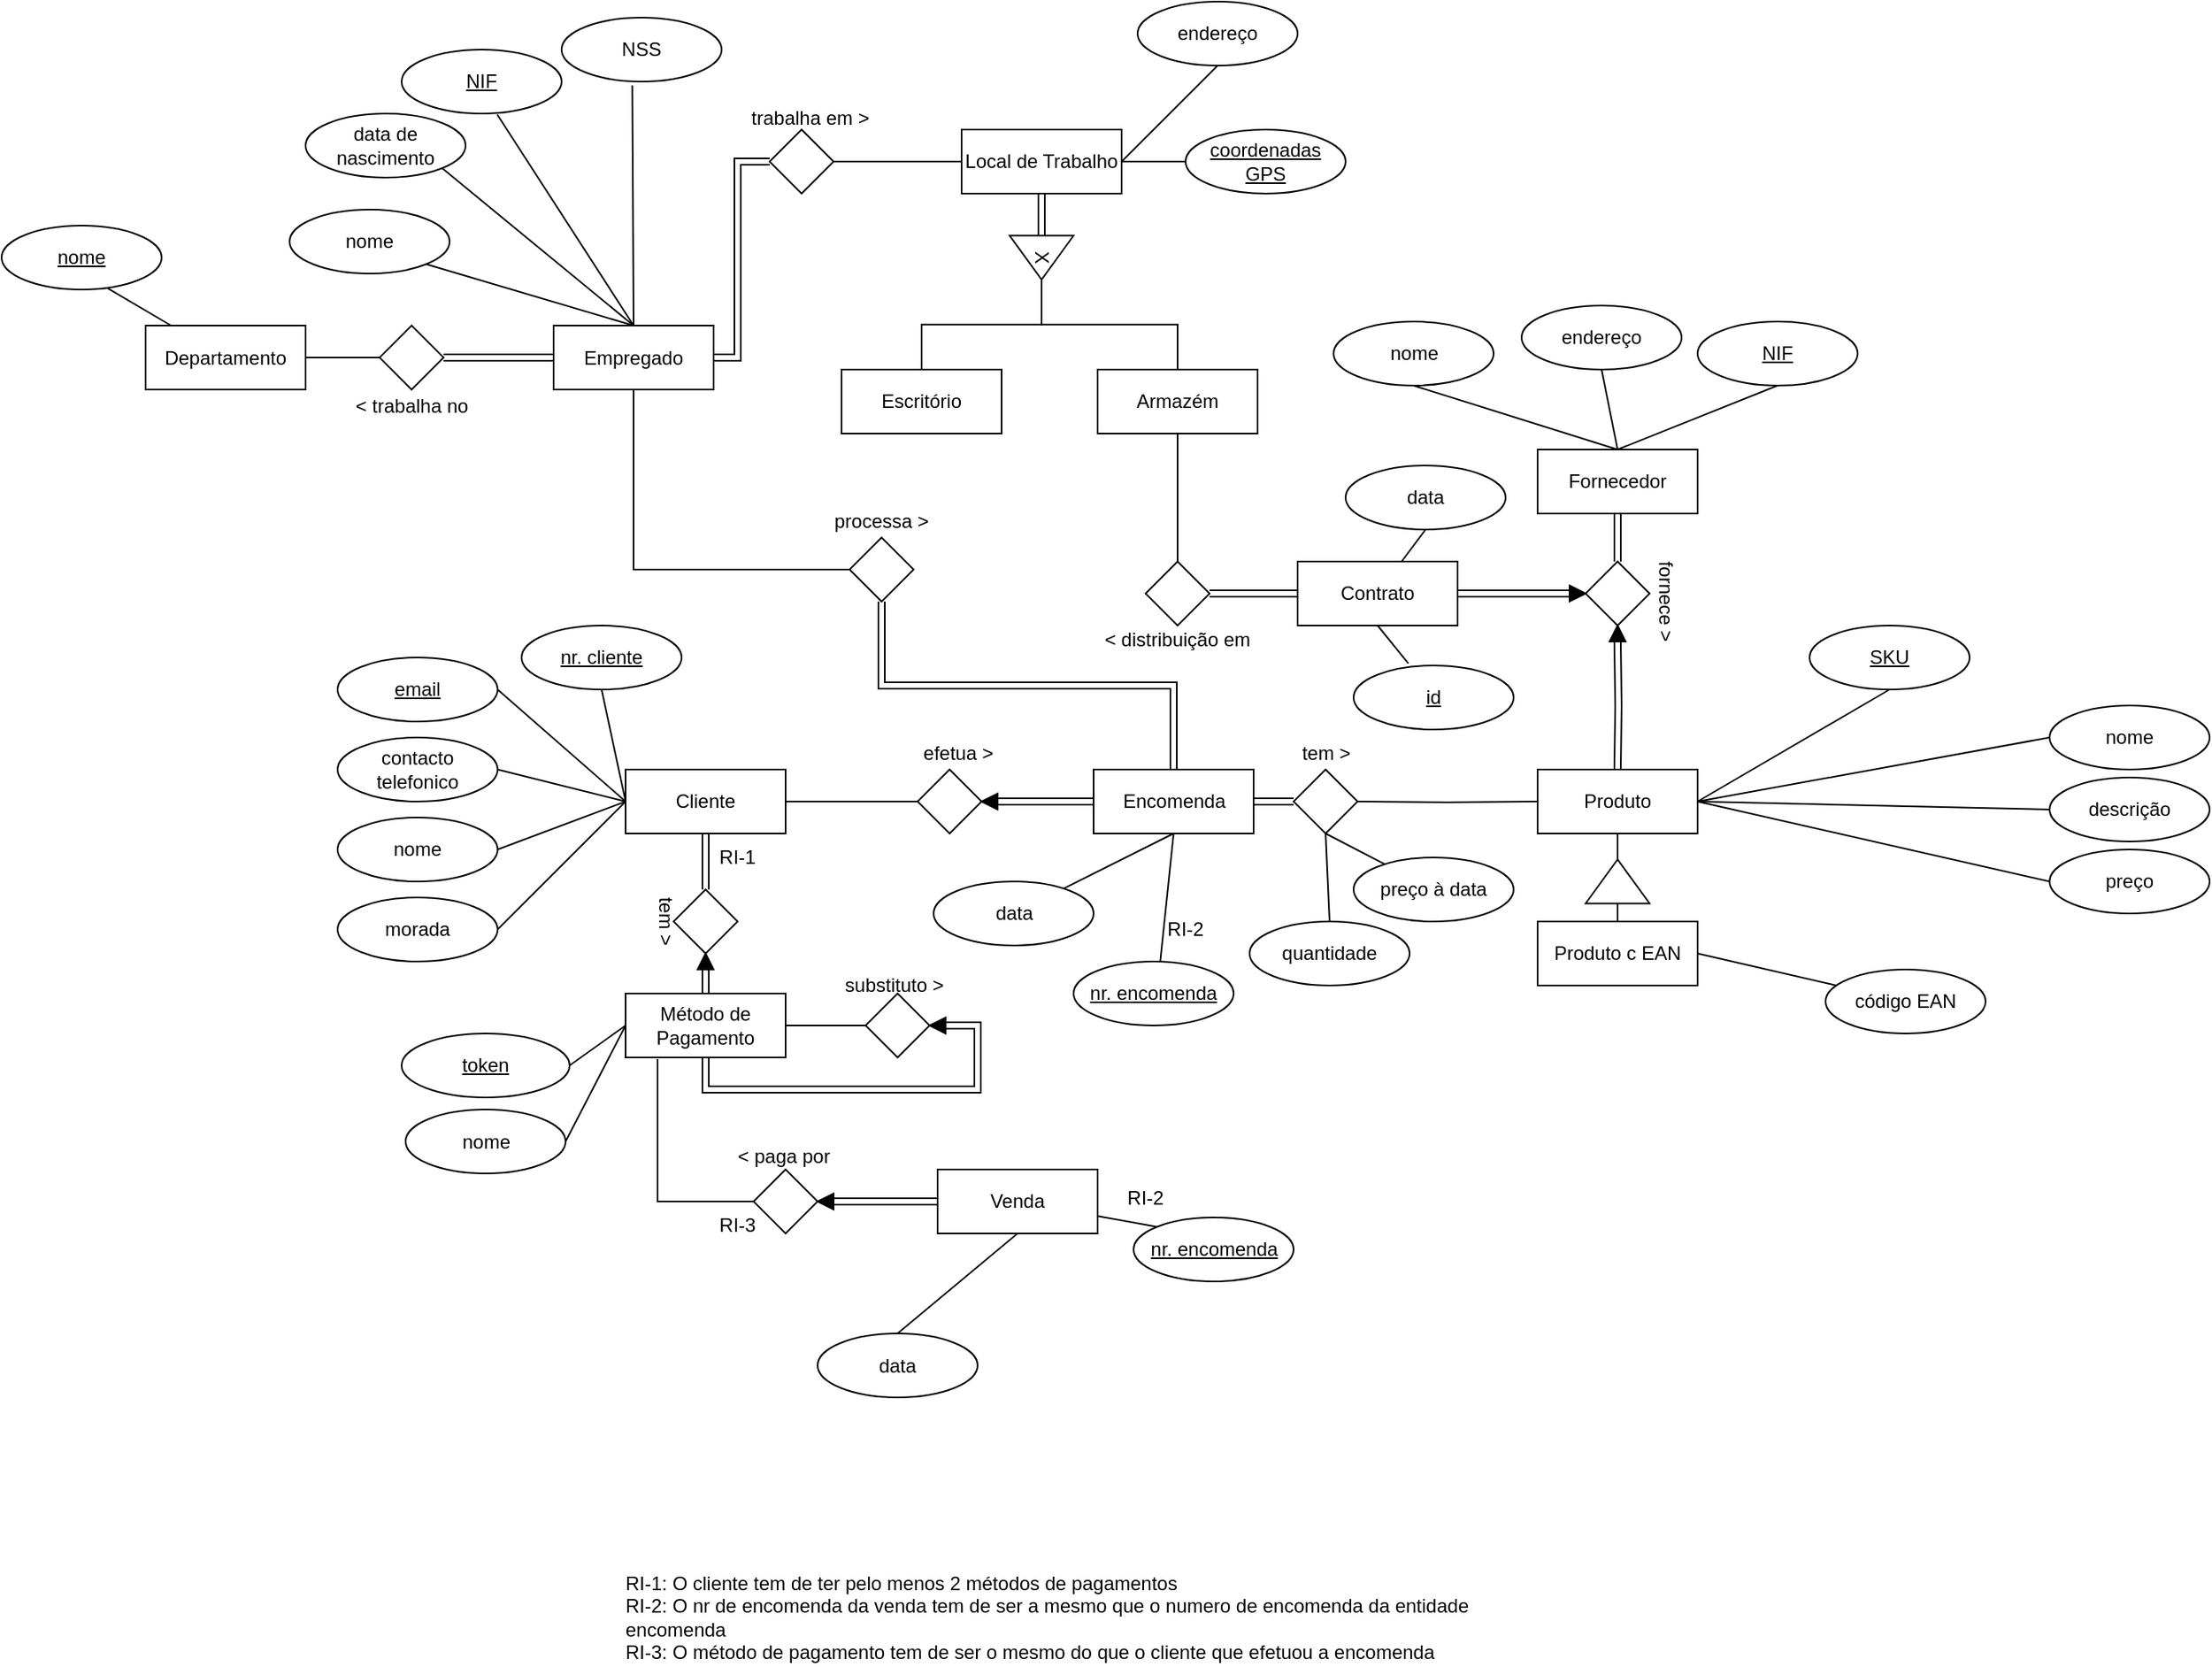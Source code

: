 <mxfile version="21.3.2" type="github">
  <diagram name="Página-1" id="l62qNimK03wMlFnZiS1j">
    <mxGraphModel dx="896" dy="475" grid="1" gridSize="10" guides="1" tooltips="1" connect="1" arrows="1" fold="1" page="1" pageScale="1" pageWidth="827" pageHeight="1169" math="0" shadow="0">
      <root>
        <mxCell id="0" />
        <mxCell id="1" parent="0" />
        <mxCell id="CQIqNrCBQcW07fa6mjqG-1" style="edgeStyle=orthogonalEdgeStyle;rounded=0;orthogonalLoop=1;jettySize=auto;html=1;exitX=1;exitY=0.5;exitDx=0;exitDy=0;entryX=0;entryY=0.5;entryDx=0;entryDy=0;endArrow=none;endFill=0;" parent="1" source="CQIqNrCBQcW07fa6mjqG-3" target="CQIqNrCBQcW07fa6mjqG-87" edge="1">
          <mxGeometry relative="1" as="geometry">
            <mxPoint x="962.5" y="820" as="sourcePoint" />
          </mxGeometry>
        </mxCell>
        <mxCell id="CQIqNrCBQcW07fa6mjqG-2" style="edgeStyle=orthogonalEdgeStyle;rounded=0;orthogonalLoop=1;jettySize=auto;html=1;exitX=0.5;exitY=1;exitDx=0;exitDy=0;entryX=0.5;entryY=0;entryDx=0;entryDy=0;shape=link;" parent="1" source="CQIqNrCBQcW07fa6mjqG-3" target="CQIqNrCBQcW07fa6mjqG-60" edge="1">
          <mxGeometry relative="1" as="geometry" />
        </mxCell>
        <mxCell id="CQIqNrCBQcW07fa6mjqG-3" value="Cliente" style="whiteSpace=wrap;html=1;align=center;" parent="1" vertex="1">
          <mxGeometry x="760" y="800" width="100" height="40" as="geometry" />
        </mxCell>
        <mxCell id="CQIqNrCBQcW07fa6mjqG-4" style="edgeStyle=orthogonalEdgeStyle;rounded=0;orthogonalLoop=1;jettySize=auto;html=1;exitX=1;exitY=0.5;exitDx=0;exitDy=0;entryX=0;entryY=0.5;entryDx=0;entryDy=0;shape=link;" parent="1" source="CQIqNrCBQcW07fa6mjqG-9" target="CQIqNrCBQcW07fa6mjqG-58" edge="1">
          <mxGeometry relative="1" as="geometry" />
        </mxCell>
        <mxCell id="CQIqNrCBQcW07fa6mjqG-5" style="edgeStyle=orthogonalEdgeStyle;rounded=0;orthogonalLoop=1;jettySize=auto;html=1;exitX=0;exitY=0.5;exitDx=0;exitDy=0;entryX=0;entryY=0.5;entryDx=0;entryDy=0;shape=link;" parent="1" source="CQIqNrCBQcW07fa6mjqG-9" target="CQIqNrCBQcW07fa6mjqG-88" edge="1">
          <mxGeometry relative="1" as="geometry">
            <mxPoint x="1035" y="820" as="targetPoint" />
            <Array as="points" />
          </mxGeometry>
        </mxCell>
        <mxCell id="CQIqNrCBQcW07fa6mjqG-6" style="rounded=0;orthogonalLoop=1;jettySize=auto;html=1;exitX=0.5;exitY=1;exitDx=0;exitDy=0;endArrow=none;endFill=0;" parent="1" source="CQIqNrCBQcW07fa6mjqG-9" target="CQIqNrCBQcW07fa6mjqG-62" edge="1">
          <mxGeometry relative="1" as="geometry" />
        </mxCell>
        <mxCell id="CQIqNrCBQcW07fa6mjqG-7" style="rounded=0;orthogonalLoop=1;jettySize=auto;html=1;exitX=0.5;exitY=1;exitDx=0;exitDy=0;entryX=0.5;entryY=1;entryDx=0;entryDy=0;endArrow=none;endFill=0;" parent="1" source="CQIqNrCBQcW07fa6mjqG-9" target="CQIqNrCBQcW07fa6mjqG-63" edge="1">
          <mxGeometry relative="1" as="geometry" />
        </mxCell>
        <mxCell id="CQIqNrCBQcW07fa6mjqG-8" style="edgeStyle=orthogonalEdgeStyle;rounded=0;orthogonalLoop=1;jettySize=auto;html=1;exitX=0.5;exitY=0;exitDx=0;exitDy=0;entryX=0.5;entryY=1;entryDx=0;entryDy=0;shape=link;" parent="1" source="CQIqNrCBQcW07fa6mjqG-9" target="CQIqNrCBQcW07fa6mjqG-120" edge="1">
          <mxGeometry relative="1" as="geometry" />
        </mxCell>
        <mxCell id="CQIqNrCBQcW07fa6mjqG-9" value="Encomenda" style="whiteSpace=wrap;html=1;align=center;" parent="1" vertex="1">
          <mxGeometry x="1052.5" y="800" width="100" height="40" as="geometry" />
        </mxCell>
        <mxCell id="CQIqNrCBQcW07fa6mjqG-10" style="edgeStyle=orthogonalEdgeStyle;rounded=0;orthogonalLoop=1;jettySize=auto;html=1;exitX=0;exitY=0.5;exitDx=0;exitDy=0;entryX=1;entryY=0.5;entryDx=0;entryDy=0;endArrow=none;endFill=0;" parent="1" target="CQIqNrCBQcW07fa6mjqG-58" edge="1">
          <mxGeometry relative="1" as="geometry">
            <mxPoint x="1330" y="820" as="sourcePoint" />
          </mxGeometry>
        </mxCell>
        <mxCell id="CQIqNrCBQcW07fa6mjqG-11" style="rounded=0;orthogonalLoop=1;jettySize=auto;html=1;exitX=1;exitY=0.5;exitDx=0;exitDy=0;entryX=0.5;entryY=1;entryDx=0;entryDy=0;endArrow=none;endFill=0;" parent="1" target="qSjn7Z4JYfMw7OIyF1rp-1" edge="1">
          <mxGeometry relative="1" as="geometry">
            <mxPoint x="1540" y="750" as="targetPoint" />
            <mxPoint x="1430" y="820" as="sourcePoint" />
          </mxGeometry>
        </mxCell>
        <mxCell id="CQIqNrCBQcW07fa6mjqG-13" style="edgeStyle=orthogonalEdgeStyle;rounded=0;orthogonalLoop=1;jettySize=auto;html=1;exitX=1;exitY=0.5;exitDx=0;exitDy=0;endArrow=none;endFill=0;" parent="1" source="CQIqNrCBQcW07fa6mjqG-17" target="CQIqNrCBQcW07fa6mjqG-18" edge="1">
          <mxGeometry relative="1" as="geometry" />
        </mxCell>
        <mxCell id="CQIqNrCBQcW07fa6mjqG-14" style="edgeStyle=orthogonalEdgeStyle;rounded=0;orthogonalLoop=1;jettySize=auto;html=1;exitX=0.5;exitY=1;exitDx=0;exitDy=0;entryX=0;entryY=0.5;entryDx=0;entryDy=0;endArrow=none;endFill=0;shape=link;" parent="1" source="CQIqNrCBQcW07fa6mjqG-17" target="CQIqNrCBQcW07fa6mjqG-35" edge="1">
          <mxGeometry relative="1" as="geometry" />
        </mxCell>
        <mxCell id="CQIqNrCBQcW07fa6mjqG-15" style="rounded=0;orthogonalLoop=1;jettySize=auto;html=1;exitX=0;exitY=0.5;exitDx=0;exitDy=0;entryX=1;entryY=0.5;entryDx=0;entryDy=0;endArrow=none;endFill=0;" parent="1" source="CQIqNrCBQcW07fa6mjqG-17" target="CQIqNrCBQcW07fa6mjqG-76" edge="1">
          <mxGeometry relative="1" as="geometry" />
        </mxCell>
        <mxCell id="CQIqNrCBQcW07fa6mjqG-16" style="edgeStyle=orthogonalEdgeStyle;rounded=0;orthogonalLoop=1;jettySize=auto;html=1;exitX=0.5;exitY=0;exitDx=0;exitDy=0;entryX=0;entryY=0.5;entryDx=0;entryDy=0;endArrow=none;endFill=0;shape=link;" parent="1" source="CQIqNrCBQcW07fa6mjqG-17" target="CQIqNrCBQcW07fa6mjqG-36" edge="1">
          <mxGeometry relative="1" as="geometry" />
        </mxCell>
        <mxCell id="CQIqNrCBQcW07fa6mjqG-17" value="Método de Pagamento" style="whiteSpace=wrap;html=1;align=center;" parent="1" vertex="1">
          <mxGeometry x="760" y="940" width="100" height="40" as="geometry" />
        </mxCell>
        <mxCell id="CQIqNrCBQcW07fa6mjqG-18" value="" style="shape=rhombus;perimeter=rhombusPerimeter;whiteSpace=wrap;html=1;align=center;" parent="1" vertex="1">
          <mxGeometry x="910" y="940" width="40" height="40" as="geometry" />
        </mxCell>
        <mxCell id="CQIqNrCBQcW07fa6mjqG-31" value="&lt;div style=&quot;&quot;&gt;&lt;span style=&quot;background-color: initial;&quot;&gt;RI-1: O cliente tem de ter pelo menos 2 métodos de pagamentos&lt;/span&gt;&lt;/div&gt;RI-2: O nr de encomenda da venda tem de ser a mesmo que o numero de encomenda da entidade encomenda&lt;br&gt;&lt;span style=&quot;background-color: initial;&quot;&gt;RI-3: O método de pagamento tem de ser o mesmo do que o cliente que efetuou a encomenda&lt;/span&gt;" style="text;html=1;strokeColor=none;fillColor=none;align=left;verticalAlign=middle;whiteSpace=wrap;rounded=0;" parent="1" vertex="1">
          <mxGeometry x="757.5" y="1300" width="572.5" height="60" as="geometry" />
        </mxCell>
        <mxCell id="CQIqNrCBQcW07fa6mjqG-32" value="RI-2" style="text;html=1;strokeColor=none;fillColor=none;align=center;verticalAlign=middle;whiteSpace=wrap;rounded=0;" parent="1" vertex="1">
          <mxGeometry x="1055" y="1052.5" width="60" height="30" as="geometry" />
        </mxCell>
        <mxCell id="CQIqNrCBQcW07fa6mjqG-33" value="RI-1" style="text;html=1;strokeColor=none;fillColor=none;align=center;verticalAlign=middle;whiteSpace=wrap;rounded=0;" parent="1" vertex="1">
          <mxGeometry x="800" y="840" width="60" height="30" as="geometry" />
        </mxCell>
        <mxCell id="CQIqNrCBQcW07fa6mjqG-34" value="substituto &amp;gt;" style="text;html=1;strokeColor=none;fillColor=none;align=center;verticalAlign=middle;whiteSpace=wrap;rounded=0;" parent="1" vertex="1">
          <mxGeometry x="892.5" y="920" width="70" height="30" as="geometry" />
        </mxCell>
        <mxCell id="CQIqNrCBQcW07fa6mjqG-35" value="" style="triangle;whiteSpace=wrap;html=1;fillStyle=solid;fillColor=#030303;rotation=-180;" parent="1" vertex="1">
          <mxGeometry x="950" y="955" width="10" height="10" as="geometry" />
        </mxCell>
        <mxCell id="CQIqNrCBQcW07fa6mjqG-36" value="" style="triangle;whiteSpace=wrap;html=1;fillStyle=solid;fillColor=#030303;rotation=-90;" parent="1" vertex="1">
          <mxGeometry x="805" y="915" width="10" height="10" as="geometry" />
        </mxCell>
        <mxCell id="CQIqNrCBQcW07fa6mjqG-52" value="" style="triangle;whiteSpace=wrap;html=1;fillStyle=solid;fillColor=#030303;rotation=-90;" parent="1" vertex="1">
          <mxGeometry x="1375" y="710" width="10" height="10" as="geometry" />
        </mxCell>
        <mxCell id="CQIqNrCBQcW07fa6mjqG-53" style="edgeStyle=orthogonalEdgeStyle;rounded=0;orthogonalLoop=1;jettySize=auto;html=1;exitX=0;exitY=0.5;exitDx=0;exitDy=0;endArrow=none;endFill=0;" parent="1" source="CQIqNrCBQcW07fa6mjqG-54" edge="1">
          <mxGeometry relative="1" as="geometry">
            <mxPoint x="780" y="981" as="targetPoint" />
            <Array as="points">
              <mxPoint x="840" y="1070" />
              <mxPoint x="780" y="1070" />
            </Array>
          </mxGeometry>
        </mxCell>
        <mxCell id="CQIqNrCBQcW07fa6mjqG-54" value="" style="shape=rhombus;perimeter=rhombusPerimeter;whiteSpace=wrap;html=1;align=center;" parent="1" vertex="1">
          <mxGeometry x="840" y="1050" width="40" height="40" as="geometry" />
        </mxCell>
        <mxCell id="CQIqNrCBQcW07fa6mjqG-55" value="&amp;lt; paga por" style="text;html=1;strokeColor=none;fillColor=none;align=center;verticalAlign=middle;whiteSpace=wrap;rounded=0;" parent="1" vertex="1">
          <mxGeometry x="824" y="1027" width="70" height="30" as="geometry" />
        </mxCell>
        <mxCell id="CQIqNrCBQcW07fa6mjqG-56" style="rounded=0;orthogonalLoop=1;jettySize=auto;html=1;exitX=0.5;exitY=1;exitDx=0;exitDy=0;entryX=0.5;entryY=0;entryDx=0;entryDy=0;endArrow=none;endFill=0;" parent="1" source="CQIqNrCBQcW07fa6mjqG-58" target="CQIqNrCBQcW07fa6mjqG-77" edge="1">
          <mxGeometry relative="1" as="geometry" />
        </mxCell>
        <mxCell id="CQIqNrCBQcW07fa6mjqG-57" style="rounded=0;orthogonalLoop=1;jettySize=auto;html=1;exitX=0.5;exitY=1;exitDx=0;exitDy=0;endArrow=none;endFill=0;" parent="1" source="CQIqNrCBQcW07fa6mjqG-58" target="CQIqNrCBQcW07fa6mjqG-139" edge="1">
          <mxGeometry relative="1" as="geometry" />
        </mxCell>
        <mxCell id="CQIqNrCBQcW07fa6mjqG-58" value="" style="shape=rhombus;perimeter=rhombusPerimeter;whiteSpace=wrap;html=1;align=center;" parent="1" vertex="1">
          <mxGeometry x="1177.5" y="800" width="40" height="40" as="geometry" />
        </mxCell>
        <mxCell id="CQIqNrCBQcW07fa6mjqG-59" value="tem &amp;gt;" style="text;html=1;strokeColor=none;fillColor=none;align=center;verticalAlign=middle;whiteSpace=wrap;rounded=0;" parent="1" vertex="1">
          <mxGeometry x="1162.5" y="775" width="70" height="30" as="geometry" />
        </mxCell>
        <mxCell id="CQIqNrCBQcW07fa6mjqG-60" value="" style="shape=rhombus;perimeter=rhombusPerimeter;whiteSpace=wrap;html=1;align=center;" parent="1" vertex="1">
          <mxGeometry x="790" y="875" width="40" height="40" as="geometry" />
        </mxCell>
        <mxCell id="CQIqNrCBQcW07fa6mjqG-61" value="tem &amp;gt;" style="text;html=1;strokeColor=none;fillColor=none;align=center;verticalAlign=middle;whiteSpace=wrap;rounded=0;rotation=90;" parent="1" vertex="1">
          <mxGeometry x="760" y="880" width="50" height="30" as="geometry" />
        </mxCell>
        <mxCell id="CQIqNrCBQcW07fa6mjqG-62" value="data" style="ellipse;whiteSpace=wrap;html=1;align=center;" parent="1" vertex="1">
          <mxGeometry x="952.5" y="870" width="100" height="40" as="geometry" />
        </mxCell>
        <mxCell id="CQIqNrCBQcW07fa6mjqG-63" value="nr. encomenda" style="ellipse;whiteSpace=wrap;html=1;align=center;fontStyle=4" parent="1" vertex="1">
          <mxGeometry x="1040" y="920" width="100" height="40" as="geometry" />
        </mxCell>
        <mxCell id="CQIqNrCBQcW07fa6mjqG-64" style="rounded=0;orthogonalLoop=1;jettySize=auto;html=1;exitX=1;exitY=0.5;exitDx=0;exitDy=0;entryX=0;entryY=0.5;entryDx=0;entryDy=0;endArrow=none;endFill=0;" parent="1" source="CQIqNrCBQcW07fa6mjqG-65" target="CQIqNrCBQcW07fa6mjqG-3" edge="1">
          <mxGeometry relative="1" as="geometry" />
        </mxCell>
        <mxCell id="CQIqNrCBQcW07fa6mjqG-65" value="contacto telefonico" style="ellipse;whiteSpace=wrap;html=1;align=center;" parent="1" vertex="1">
          <mxGeometry x="580" y="780" width="100" height="40" as="geometry" />
        </mxCell>
        <mxCell id="CQIqNrCBQcW07fa6mjqG-66" style="rounded=0;orthogonalLoop=1;jettySize=auto;html=1;exitX=1;exitY=0.5;exitDx=0;exitDy=0;entryX=0;entryY=0.5;entryDx=0;entryDy=0;endArrow=none;endFill=0;" parent="1" source="CQIqNrCBQcW07fa6mjqG-67" target="CQIqNrCBQcW07fa6mjqG-3" edge="1">
          <mxGeometry relative="1" as="geometry" />
        </mxCell>
        <mxCell id="CQIqNrCBQcW07fa6mjqG-67" value="nome" style="ellipse;whiteSpace=wrap;html=1;align=center;" parent="1" vertex="1">
          <mxGeometry x="580" y="830" width="100" height="40" as="geometry" />
        </mxCell>
        <mxCell id="CQIqNrCBQcW07fa6mjqG-68" style="rounded=0;orthogonalLoop=1;jettySize=auto;html=1;exitX=1;exitY=0.5;exitDx=0;exitDy=0;entryX=0;entryY=0.5;entryDx=0;entryDy=0;endArrow=none;endFill=0;" parent="1" source="CQIqNrCBQcW07fa6mjqG-69" target="CQIqNrCBQcW07fa6mjqG-3" edge="1">
          <mxGeometry relative="1" as="geometry" />
        </mxCell>
        <mxCell id="CQIqNrCBQcW07fa6mjqG-69" value="morada" style="ellipse;whiteSpace=wrap;html=1;align=center;" parent="1" vertex="1">
          <mxGeometry x="580" y="880" width="100" height="40" as="geometry" />
        </mxCell>
        <mxCell id="CQIqNrCBQcW07fa6mjqG-70" style="rounded=0;orthogonalLoop=1;jettySize=auto;html=1;exitX=1;exitY=0.5;exitDx=0;exitDy=0;endArrow=none;endFill=0;" parent="1" source="CQIqNrCBQcW07fa6mjqG-71" edge="1">
          <mxGeometry relative="1" as="geometry">
            <mxPoint x="760" y="820" as="targetPoint" />
          </mxGeometry>
        </mxCell>
        <mxCell id="CQIqNrCBQcW07fa6mjqG-71" value="email" style="ellipse;whiteSpace=wrap;html=1;align=center;fontStyle=4;" parent="1" vertex="1">
          <mxGeometry x="580" y="730" width="100" height="40" as="geometry" />
        </mxCell>
        <mxCell id="CQIqNrCBQcW07fa6mjqG-72" style="rounded=0;orthogonalLoop=1;jettySize=auto;html=1;exitX=0.5;exitY=1;exitDx=0;exitDy=0;endArrow=none;endFill=0;" parent="1" source="CQIqNrCBQcW07fa6mjqG-73" edge="1">
          <mxGeometry relative="1" as="geometry">
            <mxPoint x="760" y="820" as="targetPoint" />
          </mxGeometry>
        </mxCell>
        <mxCell id="CQIqNrCBQcW07fa6mjqG-73" value="nr. cliente" style="ellipse;whiteSpace=wrap;html=1;align=center;fontStyle=4;" parent="1" vertex="1">
          <mxGeometry x="695" y="710" width="100" height="40" as="geometry" />
        </mxCell>
        <mxCell id="CQIqNrCBQcW07fa6mjqG-74" style="rounded=0;orthogonalLoop=1;jettySize=auto;html=1;exitX=1;exitY=0.5;exitDx=0;exitDy=0;entryX=0;entryY=0.5;entryDx=0;entryDy=0;endArrow=none;endFill=0;" parent="1" source="CQIqNrCBQcW07fa6mjqG-75" target="CQIqNrCBQcW07fa6mjqG-17" edge="1">
          <mxGeometry relative="1" as="geometry" />
        </mxCell>
        <mxCell id="CQIqNrCBQcW07fa6mjqG-75" value="token" style="ellipse;whiteSpace=wrap;html=1;align=center;fontStyle=4" parent="1" vertex="1">
          <mxGeometry x="620" y="965" width="105" height="40" as="geometry" />
        </mxCell>
        <mxCell id="CQIqNrCBQcW07fa6mjqG-76" value="nome" style="ellipse;whiteSpace=wrap;html=1;align=center;fontStyle=0;" parent="1" vertex="1">
          <mxGeometry x="622.5" y="1012.5" width="100" height="40" as="geometry" />
        </mxCell>
        <mxCell id="CQIqNrCBQcW07fa6mjqG-77" value="quantidade" style="ellipse;whiteSpace=wrap;html=1;align=center;" parent="1" vertex="1">
          <mxGeometry x="1150" y="895" width="100" height="40" as="geometry" />
        </mxCell>
        <mxCell id="CQIqNrCBQcW07fa6mjqG-78" style="edgeStyle=orthogonalEdgeStyle;rounded=0;orthogonalLoop=1;jettySize=auto;html=1;exitX=0;exitY=0.5;exitDx=0;exitDy=0;entryX=0;entryY=0.5;entryDx=0;entryDy=0;endArrow=none;endFill=0;shape=link;" parent="1" source="CQIqNrCBQcW07fa6mjqG-79" target="CQIqNrCBQcW07fa6mjqG-82" edge="1">
          <mxGeometry relative="1" as="geometry" />
        </mxCell>
        <mxCell id="CQIqNrCBQcW07fa6mjqG-79" value="Venda" style="whiteSpace=wrap;html=1;align=center;" parent="1" vertex="1">
          <mxGeometry x="955" y="1050" width="100" height="40" as="geometry" />
        </mxCell>
        <mxCell id="CQIqNrCBQcW07fa6mjqG-80" style="rounded=0;orthogonalLoop=1;jettySize=auto;html=1;exitX=0.5;exitY=0;exitDx=0;exitDy=0;entryX=0.5;entryY=1;entryDx=0;entryDy=0;endArrow=none;endFill=0;" parent="1" source="CQIqNrCBQcW07fa6mjqG-81" target="CQIqNrCBQcW07fa6mjqG-79" edge="1">
          <mxGeometry relative="1" as="geometry" />
        </mxCell>
        <mxCell id="CQIqNrCBQcW07fa6mjqG-81" value="data" style="ellipse;whiteSpace=wrap;html=1;align=center;" parent="1" vertex="1">
          <mxGeometry x="880" y="1152.5" width="100" height="40" as="geometry" />
        </mxCell>
        <mxCell id="CQIqNrCBQcW07fa6mjqG-82" value="" style="triangle;whiteSpace=wrap;html=1;fillStyle=solid;fillColor=#030303;rotation=-180;" parent="1" vertex="1">
          <mxGeometry x="880" y="1065" width="10" height="10" as="geometry" />
        </mxCell>
        <mxCell id="CQIqNrCBQcW07fa6mjqG-83" value="RI-3" style="text;html=1;strokeColor=none;fillColor=none;align=center;verticalAlign=middle;whiteSpace=wrap;rounded=0;" parent="1" vertex="1">
          <mxGeometry x="800" y="1070" width="60" height="30" as="geometry" />
        </mxCell>
        <mxCell id="CQIqNrCBQcW07fa6mjqG-84" value="" style="group" parent="1" vertex="1" connectable="0">
          <mxGeometry x="932.5" y="775" width="70" height="65" as="geometry" />
        </mxCell>
        <mxCell id="CQIqNrCBQcW07fa6mjqG-85" value="efetua &amp;gt;" style="text;html=1;strokeColor=none;fillColor=none;align=center;verticalAlign=middle;whiteSpace=wrap;rounded=0;" parent="CQIqNrCBQcW07fa6mjqG-84" vertex="1">
          <mxGeometry width="70" height="30" as="geometry" />
        </mxCell>
        <mxCell id="CQIqNrCBQcW07fa6mjqG-86" value="" style="group" parent="CQIqNrCBQcW07fa6mjqG-84" vertex="1" connectable="0">
          <mxGeometry x="10" y="25" width="50" height="40" as="geometry" />
        </mxCell>
        <mxCell id="CQIqNrCBQcW07fa6mjqG-87" value="" style="shape=rhombus;perimeter=rhombusPerimeter;whiteSpace=wrap;html=1;align=center;" parent="CQIqNrCBQcW07fa6mjqG-86" vertex="1">
          <mxGeometry width="40" height="40" as="geometry" />
        </mxCell>
        <mxCell id="CQIqNrCBQcW07fa6mjqG-88" value="" style="triangle;whiteSpace=wrap;html=1;fillStyle=solid;fillColor=#030303;rotation=-180;" parent="CQIqNrCBQcW07fa6mjqG-86" vertex="1">
          <mxGeometry x="40" y="15" width="10" height="10" as="geometry" />
        </mxCell>
        <mxCell id="CQIqNrCBQcW07fa6mjqG-119" value="" style="group" parent="1" vertex="1" connectable="0">
          <mxGeometry x="885" y="630" width="70" height="65" as="geometry" />
        </mxCell>
        <mxCell id="CQIqNrCBQcW07fa6mjqG-120" value="" style="shape=rhombus;perimeter=rhombusPerimeter;whiteSpace=wrap;html=1;align=center;" parent="CQIqNrCBQcW07fa6mjqG-119" vertex="1">
          <mxGeometry x="15" y="25" width="40" height="40" as="geometry" />
        </mxCell>
        <mxCell id="CQIqNrCBQcW07fa6mjqG-121" value="processa &amp;gt;" style="text;html=1;strokeColor=none;fillColor=none;align=center;verticalAlign=middle;whiteSpace=wrap;rounded=0;" parent="CQIqNrCBQcW07fa6mjqG-119" vertex="1">
          <mxGeometry width="70" height="30" as="geometry" />
        </mxCell>
        <mxCell id="CQIqNrCBQcW07fa6mjqG-122" value="" style="group" parent="1" vertex="1" connectable="0">
          <mxGeometry x="591.25" y="520" width="77.5" height="67.5" as="geometry" />
        </mxCell>
        <mxCell id="CQIqNrCBQcW07fa6mjqG-123" value="" style="shape=rhombus;perimeter=rhombusPerimeter;whiteSpace=wrap;html=1;align=center;" parent="CQIqNrCBQcW07fa6mjqG-122" vertex="1">
          <mxGeometry x="15" y="2.5" width="40" height="40" as="geometry" />
        </mxCell>
        <mxCell id="CQIqNrCBQcW07fa6mjqG-124" value="&amp;lt; trabalha no" style="text;html=1;strokeColor=none;fillColor=none;align=center;verticalAlign=middle;whiteSpace=wrap;rounded=0;" parent="CQIqNrCBQcW07fa6mjqG-122" vertex="1">
          <mxGeometry x="-7.5" y="37.5" width="85" height="30" as="geometry" />
        </mxCell>
        <mxCell id="CQIqNrCBQcW07fa6mjqG-128" style="rounded=0;orthogonalLoop=1;jettySize=auto;html=1;exitX=0;exitY=0.5;exitDx=0;exitDy=0;entryX=1;entryY=0.5;entryDx=0;entryDy=0;endArrow=none;endFill=0;" parent="1" source="CQIqNrCBQcW07fa6mjqG-129" edge="1">
          <mxGeometry relative="1" as="geometry">
            <mxPoint x="1430" y="820" as="targetPoint" />
          </mxGeometry>
        </mxCell>
        <mxCell id="CQIqNrCBQcW07fa6mjqG-129" value="nome" style="ellipse;whiteSpace=wrap;html=1;align=center;" parent="1" vertex="1">
          <mxGeometry x="1650" y="760" width="100" height="40" as="geometry" />
        </mxCell>
        <mxCell id="CQIqNrCBQcW07fa6mjqG-130" style="rounded=0;orthogonalLoop=1;jettySize=auto;html=1;exitX=0;exitY=0.5;exitDx=0;exitDy=0;entryX=1;entryY=0.5;entryDx=0;entryDy=0;endArrow=none;endFill=0;" parent="1" source="CQIqNrCBQcW07fa6mjqG-131" edge="1">
          <mxGeometry relative="1" as="geometry">
            <mxPoint x="1430" y="820" as="targetPoint" />
          </mxGeometry>
        </mxCell>
        <mxCell id="CQIqNrCBQcW07fa6mjqG-131" value="descrição" style="ellipse;whiteSpace=wrap;html=1;align=center;" parent="1" vertex="1">
          <mxGeometry x="1650" y="805" width="100" height="40" as="geometry" />
        </mxCell>
        <mxCell id="CQIqNrCBQcW07fa6mjqG-132" style="rounded=0;orthogonalLoop=1;jettySize=auto;html=1;exitX=0;exitY=0.5;exitDx=0;exitDy=0;entryX=1;entryY=0.5;entryDx=0;entryDy=0;endArrow=none;endFill=0;" parent="1" source="CQIqNrCBQcW07fa6mjqG-133" edge="1">
          <mxGeometry relative="1" as="geometry">
            <mxPoint x="1430" y="820" as="targetPoint" />
          </mxGeometry>
        </mxCell>
        <mxCell id="CQIqNrCBQcW07fa6mjqG-133" value="preço" style="ellipse;whiteSpace=wrap;html=1;align=center;" parent="1" vertex="1">
          <mxGeometry x="1650" y="850" width="100" height="40" as="geometry" />
        </mxCell>
        <mxCell id="CQIqNrCBQcW07fa6mjqG-134" style="edgeStyle=orthogonalEdgeStyle;rounded=0;orthogonalLoop=1;jettySize=auto;html=1;exitX=1;exitY=0.5;exitDx=0;exitDy=0;entryX=0.5;entryY=0;entryDx=0;entryDy=0;endArrow=none;endFill=0;" parent="1" source="CQIqNrCBQcW07fa6mjqG-135" target="CQIqNrCBQcW07fa6mjqG-137" edge="1">
          <mxGeometry relative="1" as="geometry" />
        </mxCell>
        <mxCell id="qSjn7Z4JYfMw7OIyF1rp-12" style="edgeStyle=orthogonalEdgeStyle;rounded=0;orthogonalLoop=1;jettySize=auto;html=1;exitX=1;exitY=0.5;exitDx=0;exitDy=0;entryX=0.5;entryY=1;entryDx=0;entryDy=0;endArrow=none;endFill=0;" edge="1" parent="1" source="CQIqNrCBQcW07fa6mjqG-135" target="qSjn7Z4JYfMw7OIyF1rp-2">
          <mxGeometry relative="1" as="geometry" />
        </mxCell>
        <mxCell id="CQIqNrCBQcW07fa6mjqG-135" value="" style="triangle;whiteSpace=wrap;html=1;rotation=-90;" parent="1" vertex="1">
          <mxGeometry x="1366.25" y="850" width="27.5" height="40" as="geometry" />
        </mxCell>
        <mxCell id="CQIqNrCBQcW07fa6mjqG-136" style="rounded=0;orthogonalLoop=1;jettySize=auto;html=1;exitX=1;exitY=0.5;exitDx=0;exitDy=0;endArrow=none;endFill=0;" parent="1" source="CQIqNrCBQcW07fa6mjqG-137" target="CQIqNrCBQcW07fa6mjqG-138" edge="1">
          <mxGeometry relative="1" as="geometry" />
        </mxCell>
        <mxCell id="CQIqNrCBQcW07fa6mjqG-137" value="Produto c EAN" style="whiteSpace=wrap;html=1;align=center;" parent="1" vertex="1">
          <mxGeometry x="1330" y="895" width="100" height="40" as="geometry" />
        </mxCell>
        <mxCell id="CQIqNrCBQcW07fa6mjqG-138" value="código EAN" style="ellipse;whiteSpace=wrap;html=1;align=center;" parent="1" vertex="1">
          <mxGeometry x="1510" y="925" width="100" height="40" as="geometry" />
        </mxCell>
        <mxCell id="CQIqNrCBQcW07fa6mjqG-139" value="preço à data" style="ellipse;whiteSpace=wrap;html=1;align=center;" parent="1" vertex="1">
          <mxGeometry x="1215" y="855" width="100" height="40" as="geometry" />
        </mxCell>
        <mxCell id="CQIqNrCBQcW07fa6mjqG-144" style="edgeStyle=orthogonalEdgeStyle;rounded=0;orthogonalLoop=1;jettySize=auto;html=1;exitX=0.5;exitY=1;exitDx=0;exitDy=0;entryX=0.5;entryY=0;entryDx=0;entryDy=0;endArrow=none;endFill=0;shape=link;" parent="1" source="CQIqNrCBQcW07fa6mjqG-148" edge="1">
          <mxGeometry relative="1" as="geometry">
            <mxPoint x="1380" y="670" as="targetPoint" />
          </mxGeometry>
        </mxCell>
        <mxCell id="CQIqNrCBQcW07fa6mjqG-145" style="rounded=0;orthogonalLoop=1;jettySize=auto;html=1;exitX=0.5;exitY=0;exitDx=0;exitDy=0;entryX=0.5;entryY=1;entryDx=0;entryDy=0;endArrow=none;endFill=0;" parent="1" source="CQIqNrCBQcW07fa6mjqG-148" target="CQIqNrCBQcW07fa6mjqG-151" edge="1">
          <mxGeometry relative="1" as="geometry" />
        </mxCell>
        <mxCell id="CQIqNrCBQcW07fa6mjqG-146" style="rounded=0;orthogonalLoop=1;jettySize=auto;html=1;exitX=0.5;exitY=0;exitDx=0;exitDy=0;entryX=0.5;entryY=1;entryDx=0;entryDy=0;endArrow=none;endFill=0;" parent="1" source="CQIqNrCBQcW07fa6mjqG-148" target="CQIqNrCBQcW07fa6mjqG-152" edge="1">
          <mxGeometry relative="1" as="geometry" />
        </mxCell>
        <mxCell id="CQIqNrCBQcW07fa6mjqG-147" style="rounded=0;orthogonalLoop=1;jettySize=auto;html=1;exitX=0.5;exitY=0;exitDx=0;exitDy=0;entryX=0.5;entryY=1;entryDx=0;entryDy=0;endArrow=none;endFill=0;" parent="1" source="CQIqNrCBQcW07fa6mjqG-148" target="CQIqNrCBQcW07fa6mjqG-153" edge="1">
          <mxGeometry relative="1" as="geometry" />
        </mxCell>
        <mxCell id="CQIqNrCBQcW07fa6mjqG-148" value="Fornecedor" style="whiteSpace=wrap;html=1;align=center;" parent="1" vertex="1">
          <mxGeometry x="1330" y="600" width="100" height="40" as="geometry" />
        </mxCell>
        <mxCell id="CQIqNrCBQcW07fa6mjqG-195" style="rounded=0;orthogonalLoop=1;jettySize=auto;html=1;entryX=0.5;entryY=1;entryDx=0;entryDy=0;endArrow=none;endFill=0;" parent="1" source="CQIqNrCBQcW07fa6mjqG-157" target="CQIqNrCBQcW07fa6mjqG-158" edge="1">
          <mxGeometry relative="1" as="geometry" />
        </mxCell>
        <mxCell id="CQIqNrCBQcW07fa6mjqG-150" value="fornece &amp;gt;" style="text;html=1;strokeColor=none;fillColor=none;align=center;verticalAlign=middle;whiteSpace=wrap;rounded=0;rotation=90;" parent="1" vertex="1">
          <mxGeometry x="1375" y="680" width="70" height="30" as="geometry" />
        </mxCell>
        <mxCell id="CQIqNrCBQcW07fa6mjqG-151" value="nome" style="ellipse;whiteSpace=wrap;html=1;align=center;" parent="1" vertex="1">
          <mxGeometry x="1202.5" y="520" width="100" height="40" as="geometry" />
        </mxCell>
        <mxCell id="CQIqNrCBQcW07fa6mjqG-152" value="endereço" style="ellipse;whiteSpace=wrap;html=1;align=center;" parent="1" vertex="1">
          <mxGeometry x="1320" y="510" width="100" height="40" as="geometry" />
        </mxCell>
        <mxCell id="CQIqNrCBQcW07fa6mjqG-153" value="NIF" style="ellipse;whiteSpace=wrap;html=1;align=center;fontStyle=4" parent="1" vertex="1">
          <mxGeometry x="1430" y="520" width="100" height="40" as="geometry" />
        </mxCell>
        <mxCell id="CQIqNrCBQcW07fa6mjqG-154" style="edgeStyle=orthogonalEdgeStyle;rounded=0;orthogonalLoop=1;jettySize=auto;html=1;exitX=0.5;exitY=0;exitDx=0;exitDy=0;entryX=0;entryY=0.5;entryDx=0;entryDy=0;shape=link;" parent="1" target="CQIqNrCBQcW07fa6mjqG-52" edge="1">
          <mxGeometry relative="1" as="geometry">
            <mxPoint x="1380" y="800" as="sourcePoint" />
          </mxGeometry>
        </mxCell>
        <mxCell id="CQIqNrCBQcW07fa6mjqG-155" style="edgeStyle=orthogonalEdgeStyle;rounded=0;orthogonalLoop=1;jettySize=auto;html=1;exitX=1;exitY=0.5;exitDx=0;exitDy=0;entryX=0;entryY=0.5;entryDx=0;entryDy=0;shape=link;" parent="1" source="CQIqNrCBQcW07fa6mjqG-157" target="CQIqNrCBQcW07fa6mjqG-181" edge="1">
          <mxGeometry relative="1" as="geometry" />
        </mxCell>
        <mxCell id="CQIqNrCBQcW07fa6mjqG-156" style="edgeStyle=orthogonalEdgeStyle;rounded=0;orthogonalLoop=1;jettySize=auto;html=1;exitX=0;exitY=0.5;exitDx=0;exitDy=0;entryX=1;entryY=0.5;entryDx=0;entryDy=0;shape=link;" parent="1" source="CQIqNrCBQcW07fa6mjqG-157" target="CQIqNrCBQcW07fa6mjqG-189" edge="1">
          <mxGeometry relative="1" as="geometry">
            <mxPoint x="1150" y="689.857" as="targetPoint" />
          </mxGeometry>
        </mxCell>
        <mxCell id="CQIqNrCBQcW07fa6mjqG-157" value="Contrato" style="whiteSpace=wrap;html=1;align=center;" parent="1" vertex="1">
          <mxGeometry x="1180" y="670" width="100" height="40" as="geometry" />
        </mxCell>
        <mxCell id="CQIqNrCBQcW07fa6mjqG-158" value="data" style="ellipse;whiteSpace=wrap;html=1;align=center;" parent="1" vertex="1">
          <mxGeometry x="1210" y="610" width="100" height="40" as="geometry" />
        </mxCell>
        <mxCell id="CQIqNrCBQcW07fa6mjqG-160" style="rounded=0;orthogonalLoop=1;jettySize=auto;html=1;exitX=0.5;exitY=0;exitDx=0;exitDy=0;entryX=1;entryY=1;entryDx=0;entryDy=0;endArrow=none;endFill=0;" parent="1" source="CQIqNrCBQcW07fa6mjqG-167" target="CQIqNrCBQcW07fa6mjqG-184" edge="1">
          <mxGeometry relative="1" as="geometry" />
        </mxCell>
        <mxCell id="CQIqNrCBQcW07fa6mjqG-161" style="rounded=0;orthogonalLoop=1;jettySize=auto;html=1;exitX=0.5;exitY=0;exitDx=0;exitDy=0;entryX=1;entryY=1;entryDx=0;entryDy=0;endArrow=none;endFill=0;" parent="1" source="CQIqNrCBQcW07fa6mjqG-167" target="CQIqNrCBQcW07fa6mjqG-185" edge="1">
          <mxGeometry relative="1" as="geometry" />
        </mxCell>
        <mxCell id="CQIqNrCBQcW07fa6mjqG-162" style="rounded=0;orthogonalLoop=1;jettySize=auto;html=1;exitX=0.5;exitY=0;exitDx=0;exitDy=0;entryX=0.598;entryY=1.015;entryDx=0;entryDy=0;endArrow=none;endFill=0;entryPerimeter=0;" parent="1" source="CQIqNrCBQcW07fa6mjqG-167" target="CQIqNrCBQcW07fa6mjqG-186" edge="1">
          <mxGeometry relative="1" as="geometry" />
        </mxCell>
        <mxCell id="CQIqNrCBQcW07fa6mjqG-163" style="rounded=0;orthogonalLoop=1;jettySize=auto;html=1;exitX=0.5;exitY=0;exitDx=0;exitDy=0;entryX=0.442;entryY=1.058;entryDx=0;entryDy=0;endArrow=none;endFill=0;entryPerimeter=0;" parent="1" source="CQIqNrCBQcW07fa6mjqG-167" target="CQIqNrCBQcW07fa6mjqG-187" edge="1">
          <mxGeometry relative="1" as="geometry" />
        </mxCell>
        <mxCell id="CQIqNrCBQcW07fa6mjqG-164" style="edgeStyle=orthogonalEdgeStyle;rounded=0;orthogonalLoop=1;jettySize=auto;html=1;exitX=0;exitY=0.5;exitDx=0;exitDy=0;entryX=1;entryY=0.5;entryDx=0;entryDy=0;endArrow=none;endFill=0;shape=link;" parent="1" source="CQIqNrCBQcW07fa6mjqG-167" target="CQIqNrCBQcW07fa6mjqG-123" edge="1">
          <mxGeometry relative="1" as="geometry" />
        </mxCell>
        <mxCell id="CQIqNrCBQcW07fa6mjqG-165" style="edgeStyle=orthogonalEdgeStyle;rounded=0;orthogonalLoop=1;jettySize=auto;html=1;exitX=1;exitY=0.5;exitDx=0;exitDy=0;entryX=0;entryY=0.5;entryDx=0;entryDy=0;shape=link;" parent="1" source="CQIqNrCBQcW07fa6mjqG-167" target="CQIqNrCBQcW07fa6mjqG-192" edge="1">
          <mxGeometry relative="1" as="geometry">
            <Array as="points">
              <mxPoint x="830" y="543" />
              <mxPoint x="830" y="420" />
            </Array>
          </mxGeometry>
        </mxCell>
        <mxCell id="CQIqNrCBQcW07fa6mjqG-166" style="edgeStyle=orthogonalEdgeStyle;rounded=0;orthogonalLoop=1;jettySize=auto;html=1;exitX=0.5;exitY=1;exitDx=0;exitDy=0;entryX=0;entryY=0.5;entryDx=0;entryDy=0;endArrow=none;endFill=0;" parent="1" source="CQIqNrCBQcW07fa6mjqG-167" target="CQIqNrCBQcW07fa6mjqG-120" edge="1">
          <mxGeometry relative="1" as="geometry" />
        </mxCell>
        <mxCell id="CQIqNrCBQcW07fa6mjqG-167" value="Empregado" style="whiteSpace=wrap;html=1;align=center;" parent="1" vertex="1">
          <mxGeometry x="715" y="522.5" width="100" height="40" as="geometry" />
        </mxCell>
        <mxCell id="CQIqNrCBQcW07fa6mjqG-168" style="edgeStyle=orthogonalEdgeStyle;rounded=0;orthogonalLoop=1;jettySize=auto;html=1;exitX=0.5;exitY=1;exitDx=0;exitDy=0;entryX=0;entryY=0.5;entryDx=0;entryDy=0;endArrow=none;endFill=0;shape=link;" parent="1" source="CQIqNrCBQcW07fa6mjqG-172" target="CQIqNrCBQcW07fa6mjqG-177" edge="1">
          <mxGeometry relative="1" as="geometry" />
        </mxCell>
        <mxCell id="CQIqNrCBQcW07fa6mjqG-169" style="rounded=0;orthogonalLoop=1;jettySize=auto;html=1;exitX=1;exitY=0.5;exitDx=0;exitDy=0;entryX=0;entryY=0.5;entryDx=0;entryDy=0;endArrow=none;endFill=0;" parent="1" source="CQIqNrCBQcW07fa6mjqG-172" target="CQIqNrCBQcW07fa6mjqG-183" edge="1">
          <mxGeometry relative="1" as="geometry" />
        </mxCell>
        <mxCell id="CQIqNrCBQcW07fa6mjqG-170" style="rounded=0;orthogonalLoop=1;jettySize=auto;html=1;exitX=1;exitY=0.5;exitDx=0;exitDy=0;entryX=0.5;entryY=1;entryDx=0;entryDy=0;endArrow=none;endFill=0;" parent="1" source="CQIqNrCBQcW07fa6mjqG-172" target="CQIqNrCBQcW07fa6mjqG-182" edge="1">
          <mxGeometry relative="1" as="geometry" />
        </mxCell>
        <mxCell id="CQIqNrCBQcW07fa6mjqG-171" style="edgeStyle=orthogonalEdgeStyle;rounded=0;orthogonalLoop=1;jettySize=auto;html=1;exitX=0;exitY=0.5;exitDx=0;exitDy=0;entryX=1;entryY=0.5;entryDx=0;entryDy=0;endArrow=none;endFill=0;" parent="1" source="CQIqNrCBQcW07fa6mjqG-172" target="CQIqNrCBQcW07fa6mjqG-192" edge="1">
          <mxGeometry relative="1" as="geometry" />
        </mxCell>
        <mxCell id="CQIqNrCBQcW07fa6mjqG-172" value="Local de Trabalho" style="whiteSpace=wrap;html=1;align=center;" parent="1" vertex="1">
          <mxGeometry x="970" y="400" width="100" height="40" as="geometry" />
        </mxCell>
        <mxCell id="CQIqNrCBQcW07fa6mjqG-173" style="edgeStyle=orthogonalEdgeStyle;rounded=0;orthogonalLoop=1;jettySize=auto;html=1;exitX=1;exitY=0.5;exitDx=0;exitDy=0;endArrow=none;endFill=0;" parent="1" source="CQIqNrCBQcW07fa6mjqG-174" target="CQIqNrCBQcW07fa6mjqG-123" edge="1">
          <mxGeometry relative="1" as="geometry" />
        </mxCell>
        <mxCell id="CQIqNrCBQcW07fa6mjqG-174" value="Departamento" style="whiteSpace=wrap;html=1;align=center;" parent="1" vertex="1">
          <mxGeometry x="460" y="522.5" width="100" height="40" as="geometry" />
        </mxCell>
        <mxCell id="CQIqNrCBQcW07fa6mjqG-175" style="edgeStyle=orthogonalEdgeStyle;rounded=0;orthogonalLoop=1;jettySize=auto;html=1;exitX=1;exitY=0.5;exitDx=0;exitDy=0;endArrow=none;endFill=0;" parent="1" source="CQIqNrCBQcW07fa6mjqG-177" target="CQIqNrCBQcW07fa6mjqG-179" edge="1">
          <mxGeometry relative="1" as="geometry" />
        </mxCell>
        <mxCell id="CQIqNrCBQcW07fa6mjqG-176" style="edgeStyle=orthogonalEdgeStyle;rounded=0;orthogonalLoop=1;jettySize=auto;html=1;exitX=1;exitY=0.5;exitDx=0;exitDy=0;entryX=0.5;entryY=0;entryDx=0;entryDy=0;endArrow=none;endFill=0;" parent="1" source="CQIqNrCBQcW07fa6mjqG-177" target="CQIqNrCBQcW07fa6mjqG-180" edge="1">
          <mxGeometry relative="1" as="geometry" />
        </mxCell>
        <mxCell id="CQIqNrCBQcW07fa6mjqG-177" value="X" style="triangle;whiteSpace=wrap;html=1;rotation=90;" parent="1" vertex="1">
          <mxGeometry x="1006.25" y="460" width="27.5" height="40" as="geometry" />
        </mxCell>
        <mxCell id="CQIqNrCBQcW07fa6mjqG-178" style="edgeStyle=orthogonalEdgeStyle;rounded=0;orthogonalLoop=1;jettySize=auto;html=1;exitX=0.5;exitY=1;exitDx=0;exitDy=0;entryX=0.5;entryY=0;entryDx=0;entryDy=0;endArrow=none;endFill=0;" parent="1" source="CQIqNrCBQcW07fa6mjqG-179" target="CQIqNrCBQcW07fa6mjqG-189" edge="1">
          <mxGeometry relative="1" as="geometry" />
        </mxCell>
        <mxCell id="CQIqNrCBQcW07fa6mjqG-179" value="Armazém" style="whiteSpace=wrap;html=1;align=center;" parent="1" vertex="1">
          <mxGeometry x="1055" y="550" width="100" height="40" as="geometry" />
        </mxCell>
        <mxCell id="CQIqNrCBQcW07fa6mjqG-180" value="Escritório" style="whiteSpace=wrap;html=1;align=center;" parent="1" vertex="1">
          <mxGeometry x="895" y="550" width="100" height="40" as="geometry" />
        </mxCell>
        <mxCell id="CQIqNrCBQcW07fa6mjqG-181" value="" style="triangle;whiteSpace=wrap;html=1;fillStyle=solid;fillColor=#030303;rotation=0;" parent="1" vertex="1">
          <mxGeometry x="1350" y="685" width="10" height="10" as="geometry" />
        </mxCell>
        <mxCell id="CQIqNrCBQcW07fa6mjqG-182" value="endereço" style="ellipse;whiteSpace=wrap;html=1;align=center;" parent="1" vertex="1">
          <mxGeometry x="1080" y="320" width="100" height="40" as="geometry" />
        </mxCell>
        <mxCell id="CQIqNrCBQcW07fa6mjqG-183" value="coordenadas GPS" style="ellipse;whiteSpace=wrap;html=1;align=center;fontStyle=4" parent="1" vertex="1">
          <mxGeometry x="1110" y="400" width="100" height="40" as="geometry" />
        </mxCell>
        <mxCell id="CQIqNrCBQcW07fa6mjqG-184" value="nome" style="ellipse;whiteSpace=wrap;html=1;align=center;" parent="1" vertex="1">
          <mxGeometry x="550" y="450" width="100" height="40" as="geometry" />
        </mxCell>
        <mxCell id="CQIqNrCBQcW07fa6mjqG-185" value="data de nascimento" style="ellipse;whiteSpace=wrap;html=1;align=center;" parent="1" vertex="1">
          <mxGeometry x="560" y="390" width="100" height="40" as="geometry" />
        </mxCell>
        <mxCell id="CQIqNrCBQcW07fa6mjqG-186" value="NIF&lt;br&gt;" style="ellipse;whiteSpace=wrap;html=1;align=center;fontStyle=4" parent="1" vertex="1">
          <mxGeometry x="620" y="350" width="100" height="40" as="geometry" />
        </mxCell>
        <mxCell id="CQIqNrCBQcW07fa6mjqG-187" value="NSS" style="ellipse;whiteSpace=wrap;html=1;align=center;" parent="1" vertex="1">
          <mxGeometry x="720" y="330" width="100" height="40" as="geometry" />
        </mxCell>
        <mxCell id="CQIqNrCBQcW07fa6mjqG-188" value="" style="group" parent="1" vertex="1" connectable="0">
          <mxGeometry x="1070" y="665" width="80" height="70" as="geometry" />
        </mxCell>
        <mxCell id="CQIqNrCBQcW07fa6mjqG-189" value="" style="shape=rhombus;perimeter=rhombusPerimeter;whiteSpace=wrap;html=1;align=center;" parent="CQIqNrCBQcW07fa6mjqG-188" vertex="1">
          <mxGeometry x="15" y="5" width="40" height="40" as="geometry" />
        </mxCell>
        <mxCell id="CQIqNrCBQcW07fa6mjqG-190" value="&amp;lt; distribuição em" style="text;html=1;strokeColor=none;fillColor=none;align=center;verticalAlign=middle;whiteSpace=wrap;rounded=0;" parent="CQIqNrCBQcW07fa6mjqG-188" vertex="1">
          <mxGeometry x="-15" y="37.5" width="100" height="32.5" as="geometry" />
        </mxCell>
        <mxCell id="CQIqNrCBQcW07fa6mjqG-191" value="" style="group" parent="1" vertex="1" connectable="0">
          <mxGeometry x="835" y="372.5" width="81.25" height="67.5" as="geometry" />
        </mxCell>
        <mxCell id="CQIqNrCBQcW07fa6mjqG-192" value="" style="shape=rhombus;perimeter=rhombusPerimeter;whiteSpace=wrap;html=1;align=center;" parent="CQIqNrCBQcW07fa6mjqG-191" vertex="1">
          <mxGeometry x="15" y="27.5" width="40" height="40" as="geometry" />
        </mxCell>
        <mxCell id="CQIqNrCBQcW07fa6mjqG-193" value="trabalha em &amp;gt;" style="text;html=1;strokeColor=none;fillColor=none;align=center;verticalAlign=middle;whiteSpace=wrap;rounded=0;" parent="CQIqNrCBQcW07fa6mjqG-191" vertex="1">
          <mxGeometry x="-2.25" y="5" width="85" height="30" as="geometry" />
        </mxCell>
        <mxCell id="CQIqNrCBQcW07fa6mjqG-197" style="rounded=0;orthogonalLoop=1;jettySize=auto;html=1;exitX=0;exitY=0;exitDx=0;exitDy=0;entryX=0.999;entryY=0.727;entryDx=0;entryDy=0;entryPerimeter=0;endArrow=none;endFill=0;" parent="1" source="CQIqNrCBQcW07fa6mjqG-196" target="CQIqNrCBQcW07fa6mjqG-79" edge="1">
          <mxGeometry relative="1" as="geometry" />
        </mxCell>
        <mxCell id="CQIqNrCBQcW07fa6mjqG-196" value="nr. encomenda" style="ellipse;whiteSpace=wrap;html=1;align=center;fontStyle=4" parent="1" vertex="1">
          <mxGeometry x="1077.5" y="1080" width="100" height="40" as="geometry" />
        </mxCell>
        <mxCell id="5W4Iu0mPZzgR05ZEUSzy-1" value="&lt;u&gt;nome&lt;/u&gt;" style="ellipse;whiteSpace=wrap;html=1;align=center;" parent="1" vertex="1">
          <mxGeometry x="370" y="460" width="100" height="40" as="geometry" />
        </mxCell>
        <mxCell id="5W4Iu0mPZzgR05ZEUSzy-7" style="rounded=0;orthogonalLoop=1;jettySize=auto;html=1;exitX=0.663;exitY=0.981;exitDx=0;exitDy=0;endArrow=none;endFill=0;exitPerimeter=0;" parent="1" source="5W4Iu0mPZzgR05ZEUSzy-1" target="CQIqNrCBQcW07fa6mjqG-174" edge="1">
          <mxGeometry relative="1" as="geometry">
            <mxPoint x="435" y="560" as="targetPoint" />
            <mxPoint x="420" y="490" as="sourcePoint" />
          </mxGeometry>
        </mxCell>
        <mxCell id="5W4Iu0mPZzgR05ZEUSzy-8" value="&lt;u&gt;id&lt;/u&gt;" style="ellipse;whiteSpace=wrap;html=1;align=center;" parent="1" vertex="1">
          <mxGeometry x="1215" y="735" width="100" height="40" as="geometry" />
        </mxCell>
        <mxCell id="5W4Iu0mPZzgR05ZEUSzy-9" style="rounded=0;orthogonalLoop=1;jettySize=auto;html=1;entryX=0.342;entryY=-0.033;entryDx=0;entryDy=0;endArrow=none;endFill=0;exitX=0.5;exitY=1;exitDx=0;exitDy=0;entryPerimeter=0;" parent="1" source="CQIqNrCBQcW07fa6mjqG-157" target="5W4Iu0mPZzgR05ZEUSzy-8" edge="1">
          <mxGeometry relative="1" as="geometry">
            <mxPoint x="1255" y="680" as="sourcePoint" />
            <mxPoint x="1270" y="660" as="targetPoint" />
          </mxGeometry>
        </mxCell>
        <mxCell id="qSjn7Z4JYfMw7OIyF1rp-1" value="&lt;u&gt;SKU&lt;/u&gt;" style="ellipse;whiteSpace=wrap;html=1;align=center;" vertex="1" parent="1">
          <mxGeometry x="1500" y="710" width="100" height="40" as="geometry" />
        </mxCell>
        <mxCell id="qSjn7Z4JYfMw7OIyF1rp-2" value="Produto" style="whiteSpace=wrap;html=1;align=center;" vertex="1" parent="1">
          <mxGeometry x="1330" y="800" width="100" height="40" as="geometry" />
        </mxCell>
        <mxCell id="qSjn7Z4JYfMw7OIyF1rp-4" value="" style="group" vertex="1" connectable="0" parent="1">
          <mxGeometry x="1345" y="665" width="80" height="70" as="geometry" />
        </mxCell>
        <mxCell id="qSjn7Z4JYfMw7OIyF1rp-5" value="" style="shape=rhombus;perimeter=rhombusPerimeter;whiteSpace=wrap;html=1;align=center;" vertex="1" parent="qSjn7Z4JYfMw7OIyF1rp-4">
          <mxGeometry x="15" y="5" width="40" height="40" as="geometry" />
        </mxCell>
        <mxCell id="qSjn7Z4JYfMw7OIyF1rp-7" value="RI-2" style="text;html=1;strokeColor=none;fillColor=none;align=center;verticalAlign=middle;whiteSpace=wrap;rounded=0;" vertex="1" parent="1">
          <mxGeometry x="1080" y="885" width="60" height="30" as="geometry" />
        </mxCell>
      </root>
    </mxGraphModel>
  </diagram>
</mxfile>
